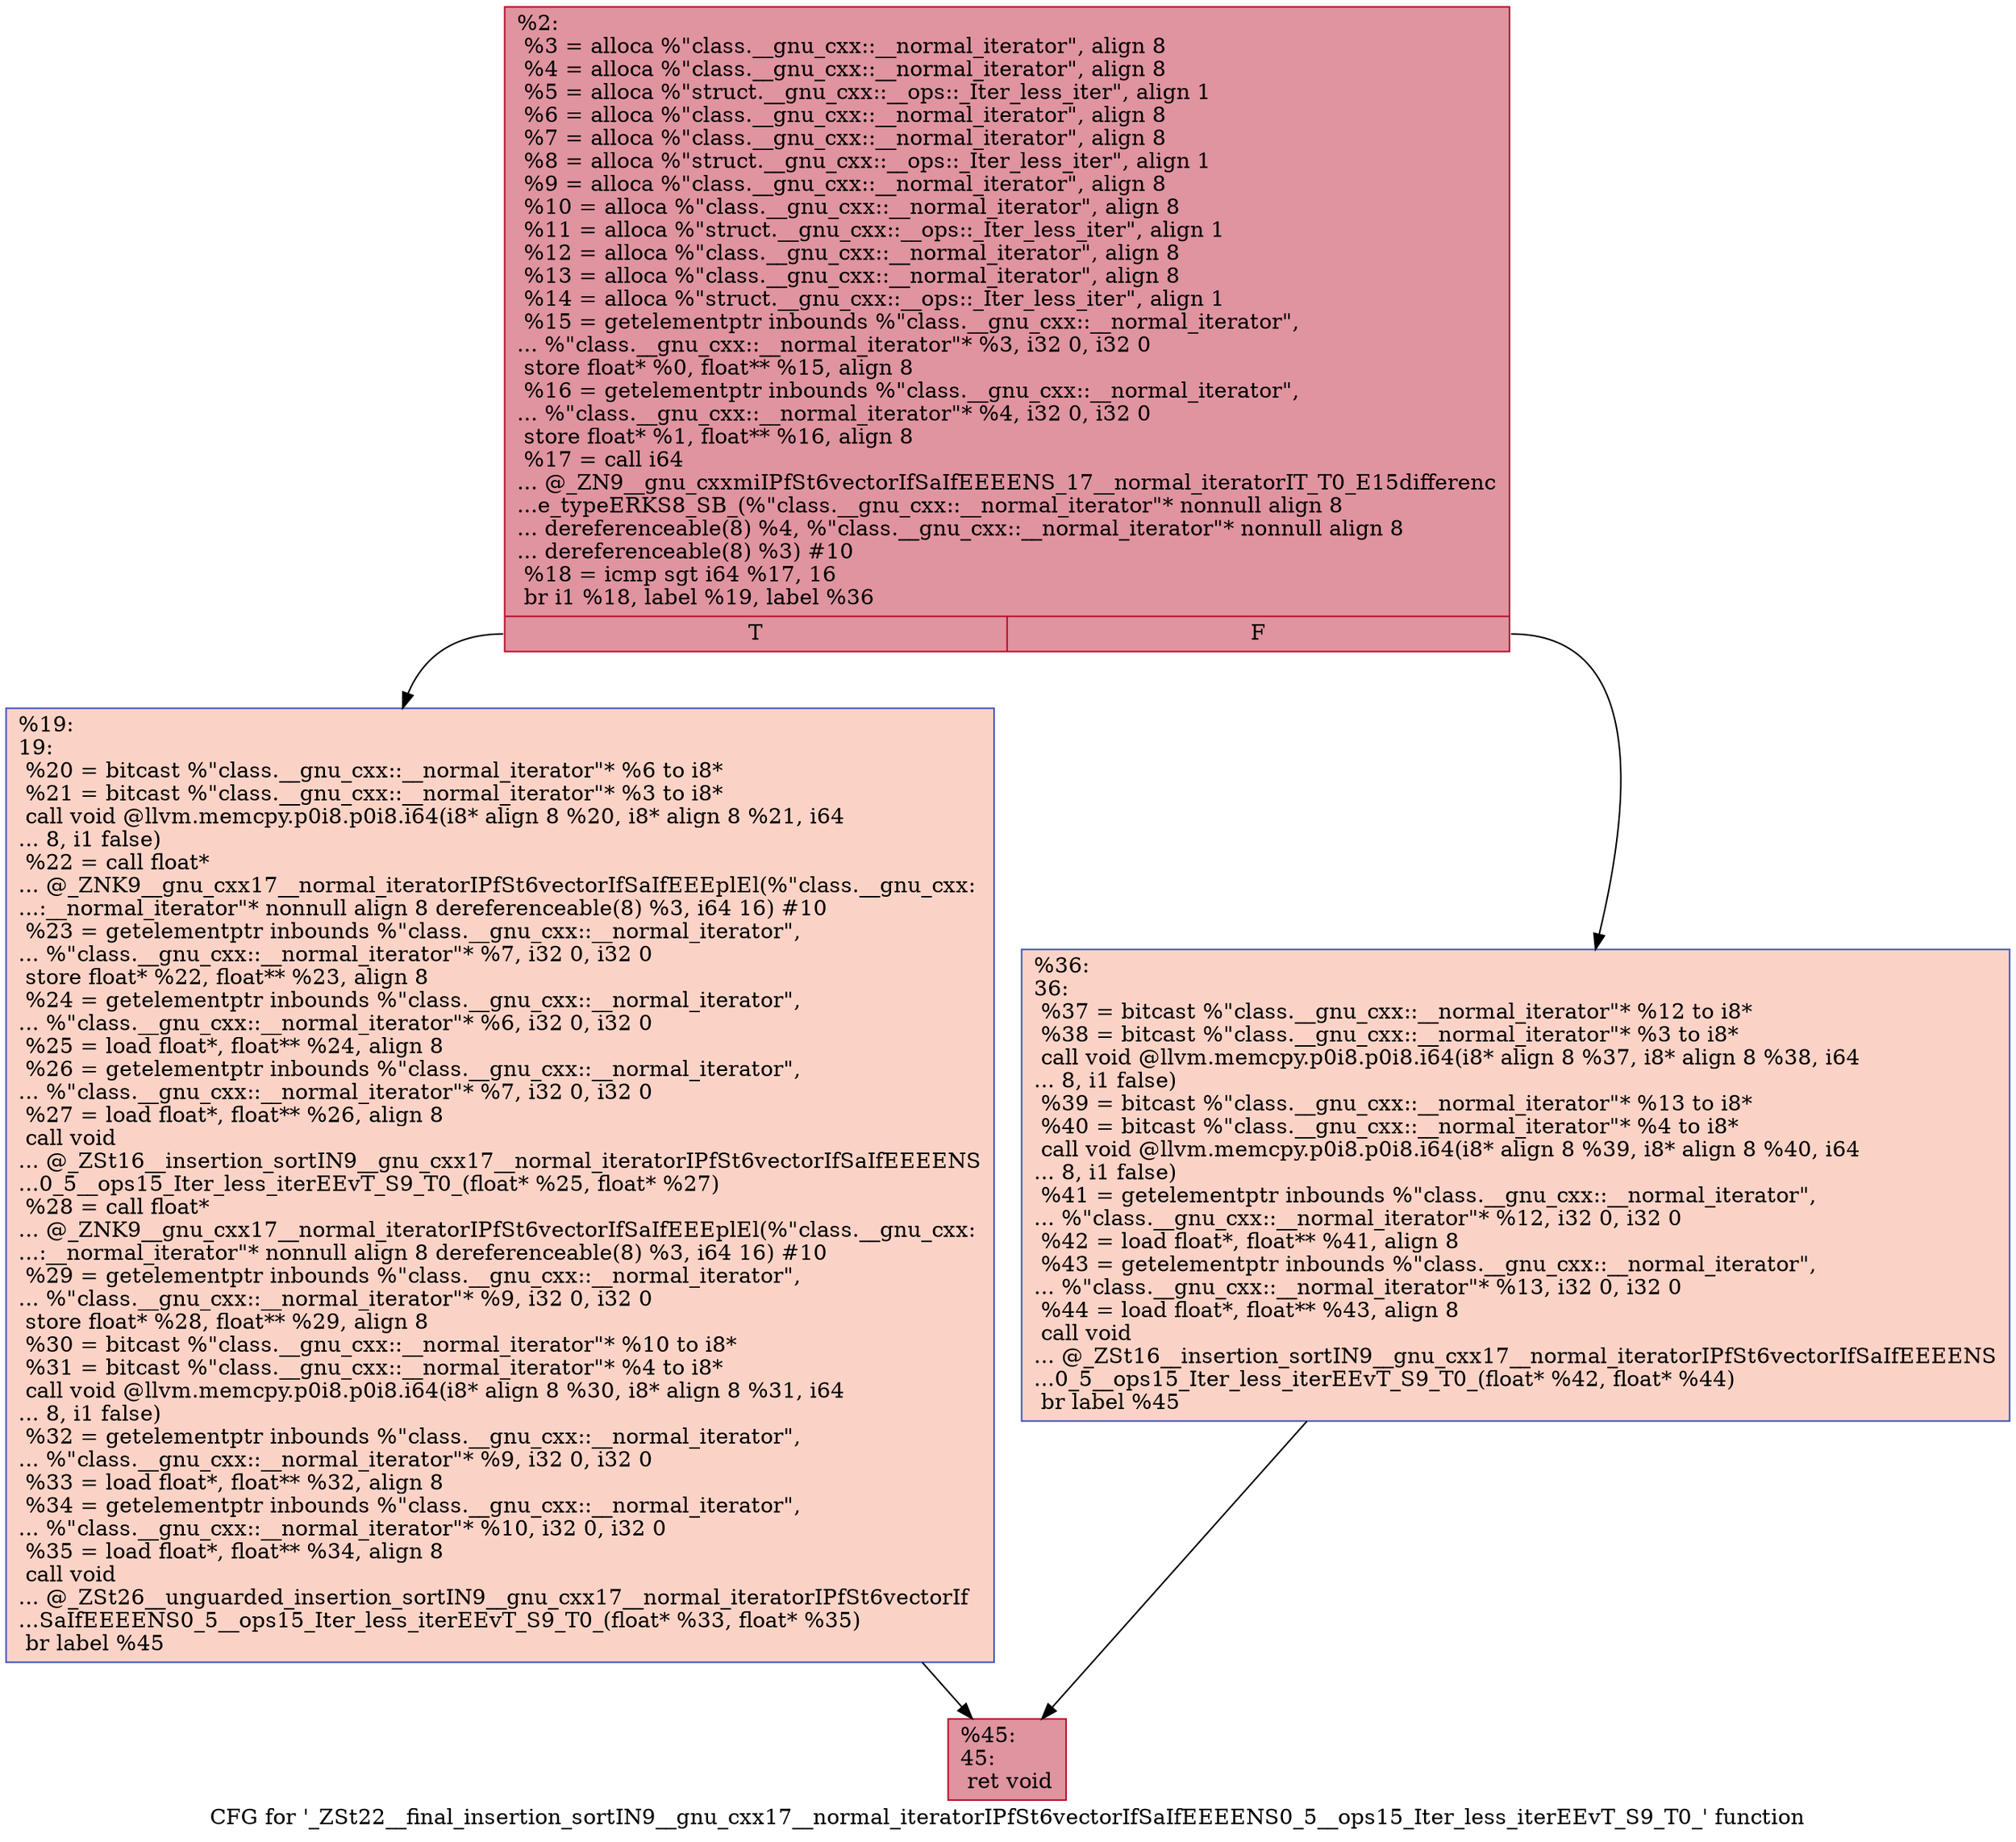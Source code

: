 digraph "CFG for '_ZSt22__final_insertion_sortIN9__gnu_cxx17__normal_iteratorIPfSt6vectorIfSaIfEEEENS0_5__ops15_Iter_less_iterEEvT_S9_T0_' function" {
	label="CFG for '_ZSt22__final_insertion_sortIN9__gnu_cxx17__normal_iteratorIPfSt6vectorIfSaIfEEEENS0_5__ops15_Iter_less_iterEEvT_S9_T0_' function";

	Node0x563db1254250 [shape=record,color="#b70d28ff", style=filled, fillcolor="#b70d2870",label="{%2:\l  %3 = alloca %\"class.__gnu_cxx::__normal_iterator\", align 8\l  %4 = alloca %\"class.__gnu_cxx::__normal_iterator\", align 8\l  %5 = alloca %\"struct.__gnu_cxx::__ops::_Iter_less_iter\", align 1\l  %6 = alloca %\"class.__gnu_cxx::__normal_iterator\", align 8\l  %7 = alloca %\"class.__gnu_cxx::__normal_iterator\", align 8\l  %8 = alloca %\"struct.__gnu_cxx::__ops::_Iter_less_iter\", align 1\l  %9 = alloca %\"class.__gnu_cxx::__normal_iterator\", align 8\l  %10 = alloca %\"class.__gnu_cxx::__normal_iterator\", align 8\l  %11 = alloca %\"struct.__gnu_cxx::__ops::_Iter_less_iter\", align 1\l  %12 = alloca %\"class.__gnu_cxx::__normal_iterator\", align 8\l  %13 = alloca %\"class.__gnu_cxx::__normal_iterator\", align 8\l  %14 = alloca %\"struct.__gnu_cxx::__ops::_Iter_less_iter\", align 1\l  %15 = getelementptr inbounds %\"class.__gnu_cxx::__normal_iterator\",\l... %\"class.__gnu_cxx::__normal_iterator\"* %3, i32 0, i32 0\l  store float* %0, float** %15, align 8\l  %16 = getelementptr inbounds %\"class.__gnu_cxx::__normal_iterator\",\l... %\"class.__gnu_cxx::__normal_iterator\"* %4, i32 0, i32 0\l  store float* %1, float** %16, align 8\l  %17 = call i64\l... @_ZN9__gnu_cxxmiIPfSt6vectorIfSaIfEEEENS_17__normal_iteratorIT_T0_E15differenc\l...e_typeERKS8_SB_(%\"class.__gnu_cxx::__normal_iterator\"* nonnull align 8\l... dereferenceable(8) %4, %\"class.__gnu_cxx::__normal_iterator\"* nonnull align 8\l... dereferenceable(8) %3) #10\l  %18 = icmp sgt i64 %17, 16\l  br i1 %18, label %19, label %36\l|{<s0>T|<s1>F}}"];
	Node0x563db1254250:s0 -> Node0x563db1254c90;
	Node0x563db1254250:s1 -> Node0x563db1254ce0;
	Node0x563db1254c90 [shape=record,color="#3d50c3ff", style=filled, fillcolor="#f59c7d70",label="{%19:\l19:                                               \l  %20 = bitcast %\"class.__gnu_cxx::__normal_iterator\"* %6 to i8*\l  %21 = bitcast %\"class.__gnu_cxx::__normal_iterator\"* %3 to i8*\l  call void @llvm.memcpy.p0i8.p0i8.i64(i8* align 8 %20, i8* align 8 %21, i64\l... 8, i1 false)\l  %22 = call float*\l... @_ZNK9__gnu_cxx17__normal_iteratorIPfSt6vectorIfSaIfEEEplEl(%\"class.__gnu_cxx:\l...:__normal_iterator\"* nonnull align 8 dereferenceable(8) %3, i64 16) #10\l  %23 = getelementptr inbounds %\"class.__gnu_cxx::__normal_iterator\",\l... %\"class.__gnu_cxx::__normal_iterator\"* %7, i32 0, i32 0\l  store float* %22, float** %23, align 8\l  %24 = getelementptr inbounds %\"class.__gnu_cxx::__normal_iterator\",\l... %\"class.__gnu_cxx::__normal_iterator\"* %6, i32 0, i32 0\l  %25 = load float*, float** %24, align 8\l  %26 = getelementptr inbounds %\"class.__gnu_cxx::__normal_iterator\",\l... %\"class.__gnu_cxx::__normal_iterator\"* %7, i32 0, i32 0\l  %27 = load float*, float** %26, align 8\l  call void\l... @_ZSt16__insertion_sortIN9__gnu_cxx17__normal_iteratorIPfSt6vectorIfSaIfEEEENS\l...0_5__ops15_Iter_less_iterEEvT_S9_T0_(float* %25, float* %27)\l  %28 = call float*\l... @_ZNK9__gnu_cxx17__normal_iteratorIPfSt6vectorIfSaIfEEEplEl(%\"class.__gnu_cxx:\l...:__normal_iterator\"* nonnull align 8 dereferenceable(8) %3, i64 16) #10\l  %29 = getelementptr inbounds %\"class.__gnu_cxx::__normal_iterator\",\l... %\"class.__gnu_cxx::__normal_iterator\"* %9, i32 0, i32 0\l  store float* %28, float** %29, align 8\l  %30 = bitcast %\"class.__gnu_cxx::__normal_iterator\"* %10 to i8*\l  %31 = bitcast %\"class.__gnu_cxx::__normal_iterator\"* %4 to i8*\l  call void @llvm.memcpy.p0i8.p0i8.i64(i8* align 8 %30, i8* align 8 %31, i64\l... 8, i1 false)\l  %32 = getelementptr inbounds %\"class.__gnu_cxx::__normal_iterator\",\l... %\"class.__gnu_cxx::__normal_iterator\"* %9, i32 0, i32 0\l  %33 = load float*, float** %32, align 8\l  %34 = getelementptr inbounds %\"class.__gnu_cxx::__normal_iterator\",\l... %\"class.__gnu_cxx::__normal_iterator\"* %10, i32 0, i32 0\l  %35 = load float*, float** %34, align 8\l  call void\l... @_ZSt26__unguarded_insertion_sortIN9__gnu_cxx17__normal_iteratorIPfSt6vectorIf\l...SaIfEEEENS0_5__ops15_Iter_less_iterEEvT_S9_T0_(float* %33, float* %35)\l  br label %45\l}"];
	Node0x563db1254c90 -> Node0x563db12571a0;
	Node0x563db1254ce0 [shape=record,color="#3d50c3ff", style=filled, fillcolor="#f59c7d70",label="{%36:\l36:                                               \l  %37 = bitcast %\"class.__gnu_cxx::__normal_iterator\"* %12 to i8*\l  %38 = bitcast %\"class.__gnu_cxx::__normal_iterator\"* %3 to i8*\l  call void @llvm.memcpy.p0i8.p0i8.i64(i8* align 8 %37, i8* align 8 %38, i64\l... 8, i1 false)\l  %39 = bitcast %\"class.__gnu_cxx::__normal_iterator\"* %13 to i8*\l  %40 = bitcast %\"class.__gnu_cxx::__normal_iterator\"* %4 to i8*\l  call void @llvm.memcpy.p0i8.p0i8.i64(i8* align 8 %39, i8* align 8 %40, i64\l... 8, i1 false)\l  %41 = getelementptr inbounds %\"class.__gnu_cxx::__normal_iterator\",\l... %\"class.__gnu_cxx::__normal_iterator\"* %12, i32 0, i32 0\l  %42 = load float*, float** %41, align 8\l  %43 = getelementptr inbounds %\"class.__gnu_cxx::__normal_iterator\",\l... %\"class.__gnu_cxx::__normal_iterator\"* %13, i32 0, i32 0\l  %44 = load float*, float** %43, align 8\l  call void\l... @_ZSt16__insertion_sortIN9__gnu_cxx17__normal_iteratorIPfSt6vectorIfSaIfEEEENS\l...0_5__ops15_Iter_less_iterEEvT_S9_T0_(float* %42, float* %44)\l  br label %45\l}"];
	Node0x563db1254ce0 -> Node0x563db12571a0;
	Node0x563db12571a0 [shape=record,color="#b70d28ff", style=filled, fillcolor="#b70d2870",label="{%45:\l45:                                               \l  ret void\l}"];
}

